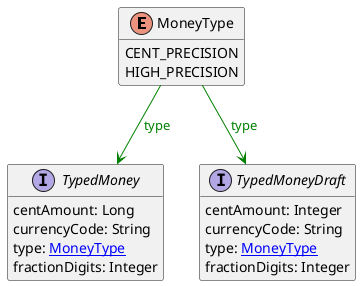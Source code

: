 @startuml

hide methods
enum MoneyType {
    CENT_PRECISION
    HIGH_PRECISION
}
interface TypedMoney [[TypedMoney.svg]]  {
    centAmount: Long
    currencyCode: String
    type: [[MoneyType.svg MoneyType]]
    fractionDigits: Integer
}
interface TypedMoneyDraft [[TypedMoneyDraft.svg]]  {
    centAmount: Integer
    currencyCode: String
    type: [[MoneyType.svg MoneyType]]
    fractionDigits: Integer
}
MoneyType --> TypedMoney #green;text:green : "type"
MoneyType --> TypedMoneyDraft #green;text:green : "type"
@enduml
